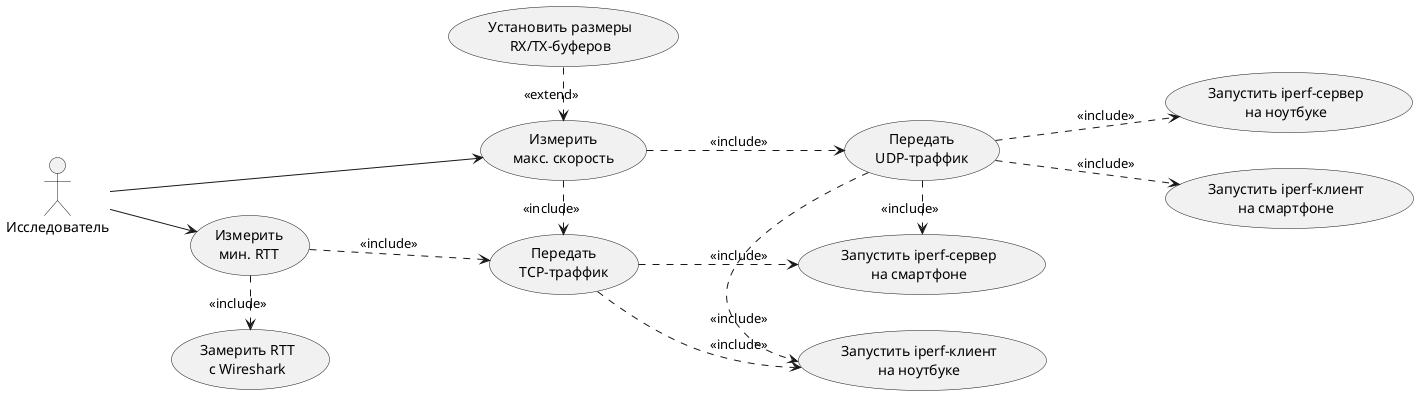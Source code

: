 @startuml
left to right direction

:Исследователь: as user
(Измерить\nмакс. скорость) as (measure_maxspeed)
(Измерить\nмин. RTT) as (measure_minrtt)

user --> measure_maxspeed
user --> measure_minrtt

(Передать\nTCP-траффик) as (sendrecv_tcp)
(Запустить iperf-сервер\nна смартфоне) as (iperf_server_phone)
(Запустить iperf-клиент\nна ноутбуке) as (iperf_client_laptop)
(Замерить RTT\nс Wireshark) as (measure_via_wireshark)

measure_minrtt ..> sendrecv_tcp : <<include>>
measure_minrtt .> measure_via_wireshark : <<include>>
sendrecv_tcp ..> iperf_client_laptop : <<include>>
sendrecv_tcp ..> iperf_server_phone : <<include>>


(Передать\nUDP-траффик) as (sendrecv_udp)
(Установить размеры\nRX/TX-буферов) as (set_rx_tx_bufsz)
(Запустить iperf-сервер\nна ноутбуке) as (iperf_server_laptop)
(Запустить iperf-клиент\nна смартфоне) as (iperf_client_phone)

measure_maxspeed .> sendrecv_udp : <<include>>
measure_maxspeed .> sendrecv_tcp : <<include>>
set_rx_tx_bufsz .> measure_maxspeed : <<extend>>
sendrecv_udp .> iperf_server_phone : <<include>>
sendrecv_udp ..> iperf_server_laptop : <<include>>
sendrecv_udp .> iperf_client_laptop : <<include>>
sendrecv_udp ..> iperf_client_phone : <<include>>
@enduml

